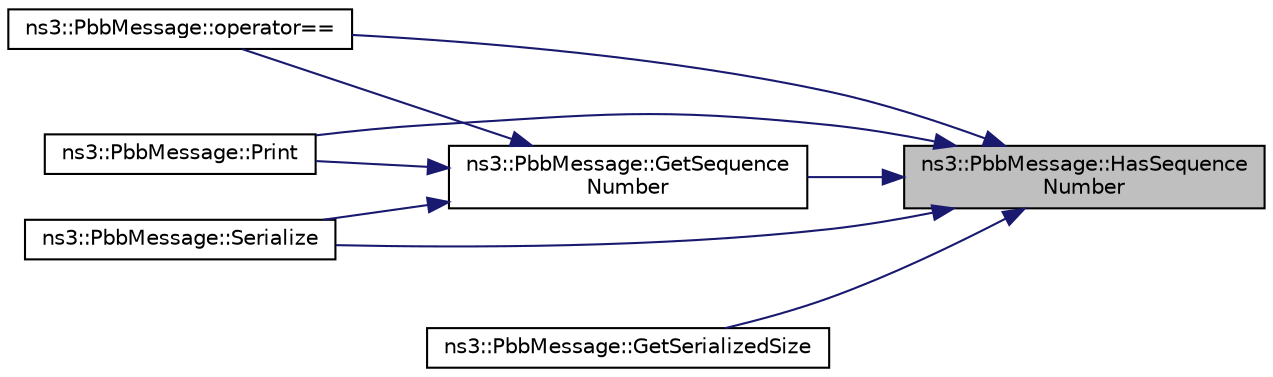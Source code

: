 digraph "ns3::PbbMessage::HasSequenceNumber"
{
 // LATEX_PDF_SIZE
  edge [fontname="Helvetica",fontsize="10",labelfontname="Helvetica",labelfontsize="10"];
  node [fontname="Helvetica",fontsize="10",shape=record];
  rankdir="RL";
  Node1 [label="ns3::PbbMessage::HasSequence\lNumber",height=0.2,width=0.4,color="black", fillcolor="grey75", style="filled", fontcolor="black",tooltip="Tests whether or not this message has a sequence number."];
  Node1 -> Node2 [dir="back",color="midnightblue",fontsize="10",style="solid",fontname="Helvetica"];
  Node2 [label="ns3::PbbMessage::GetSequence\lNumber",height=0.2,width=0.4,color="black", fillcolor="white", style="filled",URL="$classns3_1_1_pbb_message.html#a56adf96d31308dc9dfde4fae0da7609f",tooltip=" "];
  Node2 -> Node3 [dir="back",color="midnightblue",fontsize="10",style="solid",fontname="Helvetica"];
  Node3 [label="ns3::PbbMessage::operator==",height=0.2,width=0.4,color="black", fillcolor="white", style="filled",URL="$classns3_1_1_pbb_message.html#ace7c53bedff2ea21c24715193d49ec04",tooltip="Equality operator for PbbMessage."];
  Node2 -> Node4 [dir="back",color="midnightblue",fontsize="10",style="solid",fontname="Helvetica"];
  Node4 [label="ns3::PbbMessage::Print",height=0.2,width=0.4,color="black", fillcolor="white", style="filled",URL="$classns3_1_1_pbb_message.html#adb50458afbb83c7ac86dcd9e1e266b45",tooltip="Pretty-prints the contents of this message, with specified indentation."];
  Node2 -> Node5 [dir="back",color="midnightblue",fontsize="10",style="solid",fontname="Helvetica"];
  Node5 [label="ns3::PbbMessage::Serialize",height=0.2,width=0.4,color="black", fillcolor="white", style="filled",URL="$classns3_1_1_pbb_message.html#a4fa39889000cdf6a53dedd33d8c8a0c7",tooltip="Serializes this message into the specified buffer."];
  Node1 -> Node6 [dir="back",color="midnightblue",fontsize="10",style="solid",fontname="Helvetica"];
  Node6 [label="ns3::PbbMessage::GetSerializedSize",height=0.2,width=0.4,color="black", fillcolor="white", style="filled",URL="$classns3_1_1_pbb_message.html#ae89cdb0ed4e83800cf168071db41bf3c",tooltip=" "];
  Node1 -> Node3 [dir="back",color="midnightblue",fontsize="10",style="solid",fontname="Helvetica"];
  Node1 -> Node4 [dir="back",color="midnightblue",fontsize="10",style="solid",fontname="Helvetica"];
  Node1 -> Node5 [dir="back",color="midnightblue",fontsize="10",style="solid",fontname="Helvetica"];
}
